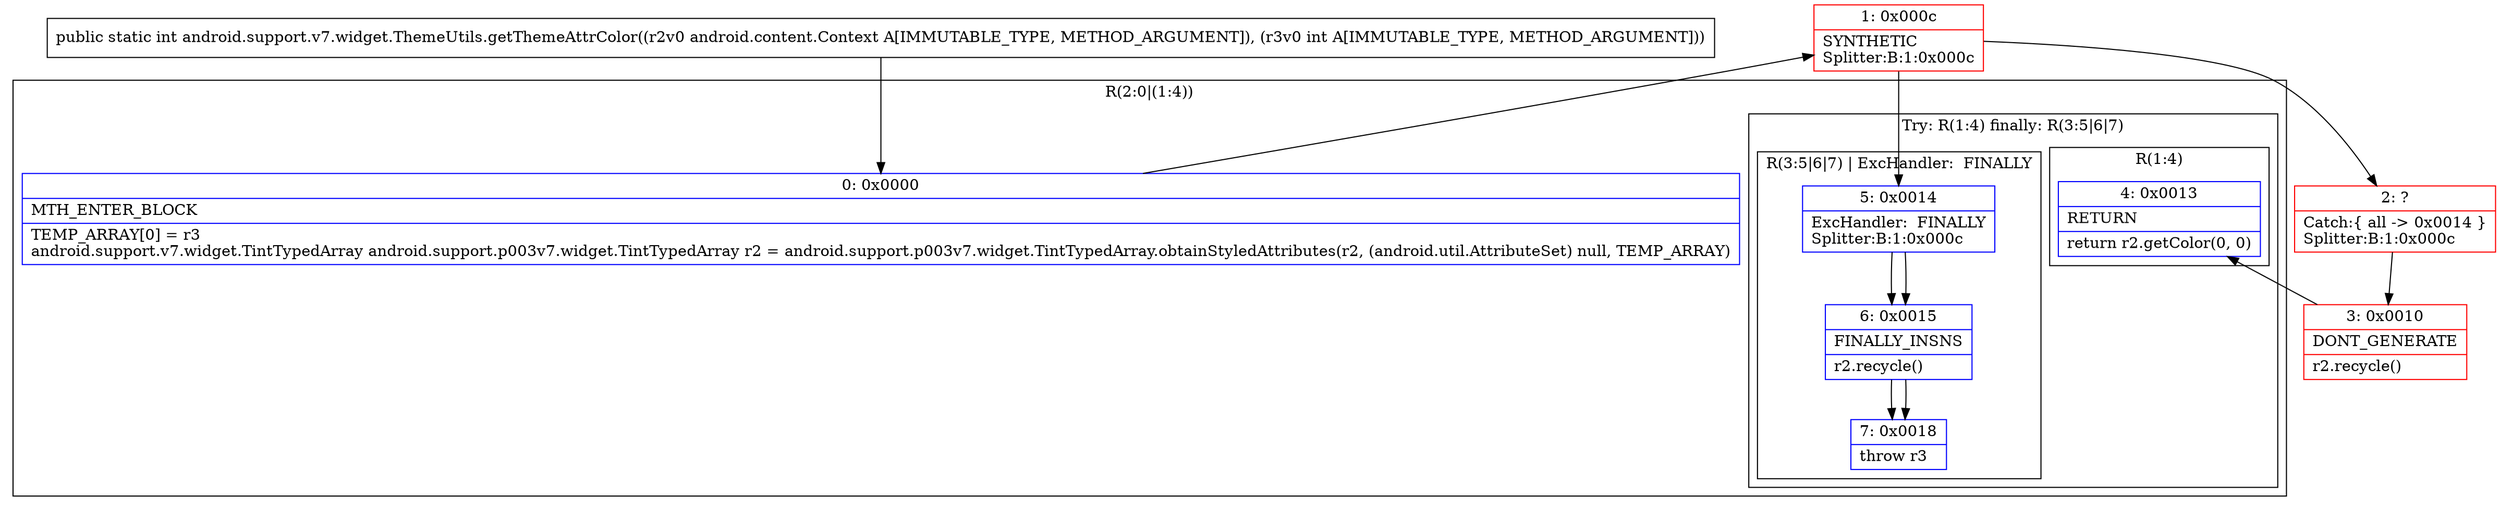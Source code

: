 digraph "CFG forandroid.support.v7.widget.ThemeUtils.getThemeAttrColor(Landroid\/content\/Context;I)I" {
subgraph cluster_Region_1099643182 {
label = "R(2:0|(1:4))";
node [shape=record,color=blue];
Node_0 [shape=record,label="{0\:\ 0x0000|MTH_ENTER_BLOCK\l|TEMP_ARRAY[0] = r3\landroid.support.v7.widget.TintTypedArray android.support.p003v7.widget.TintTypedArray r2 = android.support.p003v7.widget.TintTypedArray.obtainStyledAttributes(r2, (android.util.AttributeSet) null, TEMP_ARRAY)\l}"];
subgraph cluster_TryCatchRegion_1923510216 {
label = "Try: R(1:4) finally: R(3:5|6|7)";
node [shape=record,color=blue];
subgraph cluster_Region_1759253191 {
label = "R(1:4)";
node [shape=record,color=blue];
Node_4 [shape=record,label="{4\:\ 0x0013|RETURN\l|return r2.getColor(0, 0)\l}"];
}
subgraph cluster_Region_1060695528 {
label = "R(3:5|6|7) | ExcHandler:  FINALLY\l";
node [shape=record,color=blue];
Node_5 [shape=record,label="{5\:\ 0x0014|ExcHandler:  FINALLY\lSplitter:B:1:0x000c\l}"];
Node_6 [shape=record,label="{6\:\ 0x0015|FINALLY_INSNS\l|r2.recycle()\l}"];
Node_7 [shape=record,label="{7\:\ 0x0018|throw r3\l}"];
}
}
}
subgraph cluster_Region_1060695528 {
label = "R(3:5|6|7) | ExcHandler:  FINALLY\l";
node [shape=record,color=blue];
Node_5 [shape=record,label="{5\:\ 0x0014|ExcHandler:  FINALLY\lSplitter:B:1:0x000c\l}"];
Node_6 [shape=record,label="{6\:\ 0x0015|FINALLY_INSNS\l|r2.recycle()\l}"];
Node_7 [shape=record,label="{7\:\ 0x0018|throw r3\l}"];
}
Node_1 [shape=record,color=red,label="{1\:\ 0x000c|SYNTHETIC\lSplitter:B:1:0x000c\l}"];
Node_2 [shape=record,color=red,label="{2\:\ ?|Catch:\{ all \-\> 0x0014 \}\lSplitter:B:1:0x000c\l}"];
Node_3 [shape=record,color=red,label="{3\:\ 0x0010|DONT_GENERATE\l|r2.recycle()\l}"];
MethodNode[shape=record,label="{public static int android.support.v7.widget.ThemeUtils.getThemeAttrColor((r2v0 android.content.Context A[IMMUTABLE_TYPE, METHOD_ARGUMENT]), (r3v0 int A[IMMUTABLE_TYPE, METHOD_ARGUMENT])) }"];
MethodNode -> Node_0;
Node_0 -> Node_1;
Node_5 -> Node_6;
Node_6 -> Node_7;
Node_5 -> Node_6;
Node_6 -> Node_7;
Node_1 -> Node_2;
Node_1 -> Node_5;
Node_2 -> Node_3;
Node_3 -> Node_4;
}

